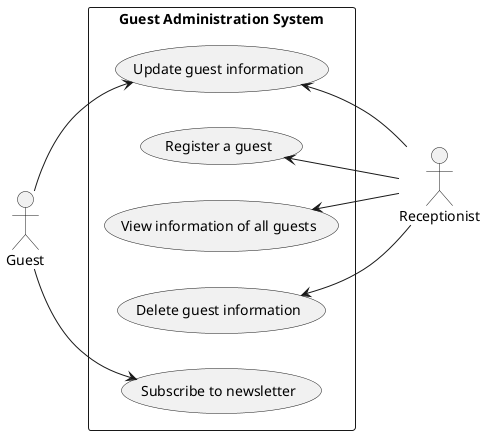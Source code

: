 @startuml

left to right direction

actor Receptionist
actor Guest

rectangle "Guest Administration System" {
    (Update guest information) as (Update)

    (Register a guest) <-- Receptionist
    (View information of all guests) <-- Receptionist
    (Delete guest information) <-- Receptionist
    (Update) <-- Receptionist

    Guest --> (Update)
    Guest --> (Subscribe to newsletter)
}

@enduml
